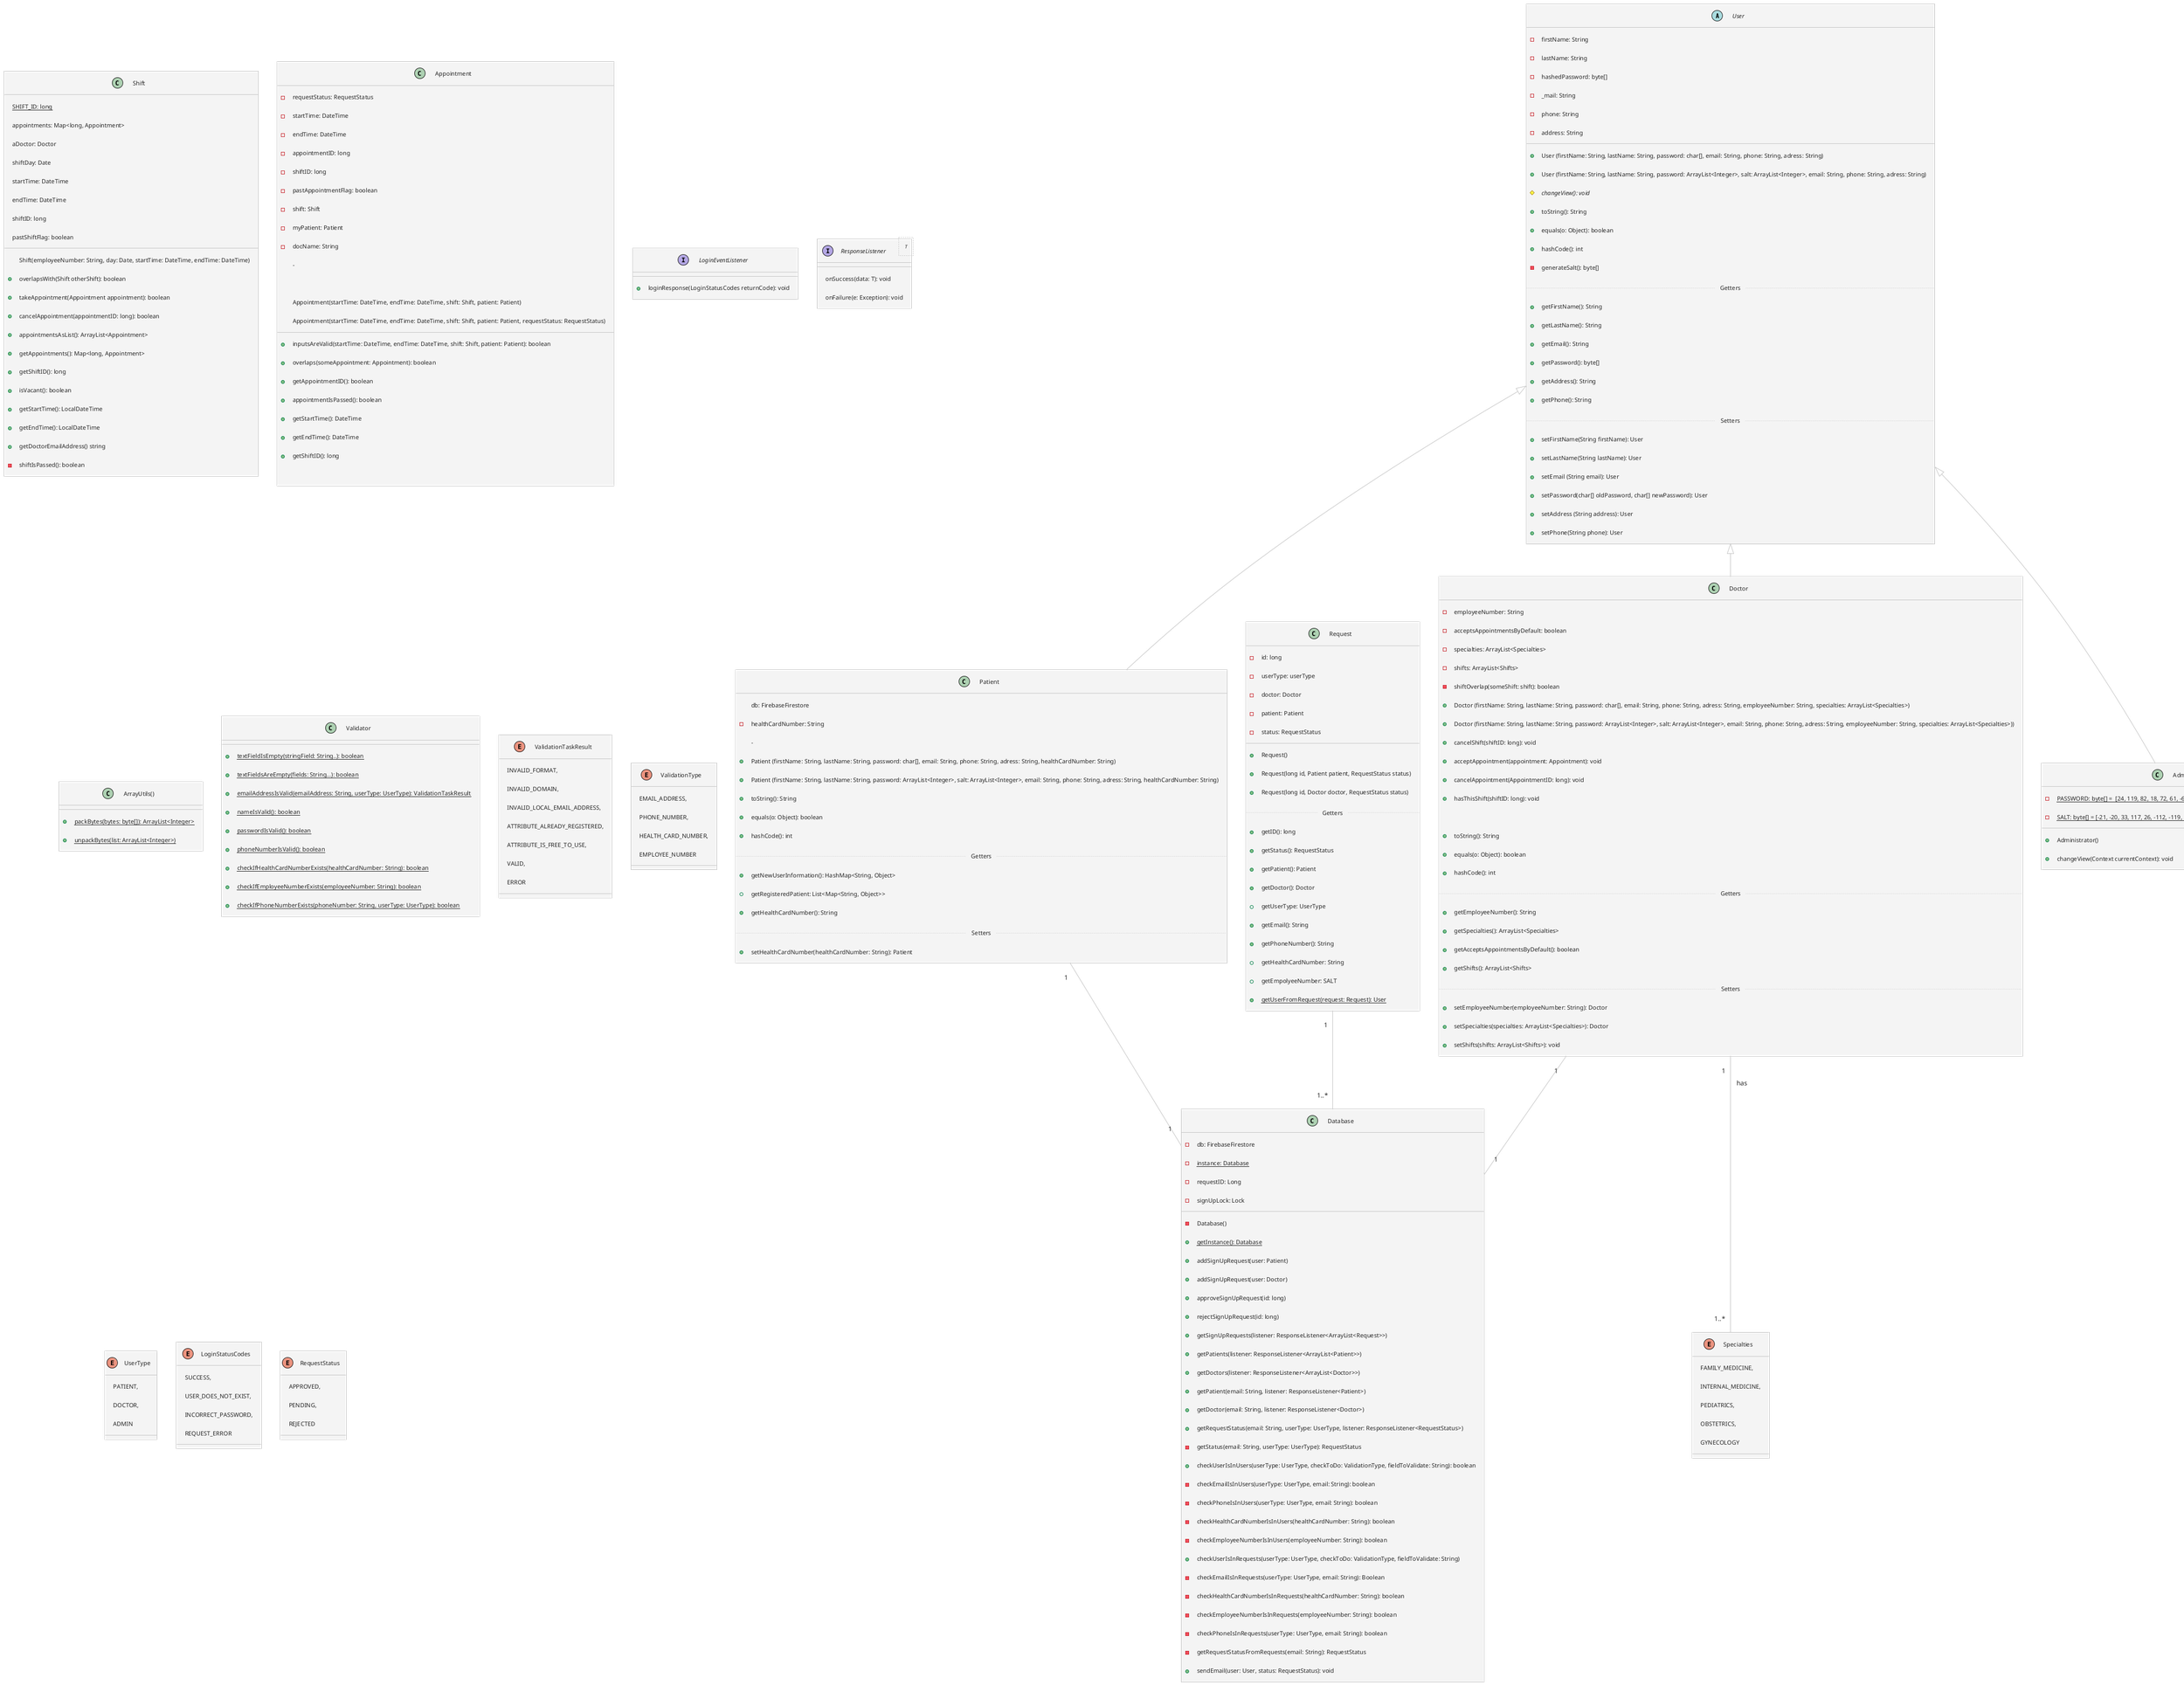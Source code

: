 @startuml
!theme carbon-gray
abstract class User {
	-firstName: String
	-lastName: String
	-hashedPassword: byte[]
	-_mail: String
	-phone: String
	-address: String
	__
	+User (firstName: String, lastName: String, password: char[], email: String, phone: String, adress: String)
	+User (firstName: String, lastName: String, password: ArrayList<Integer>, salt: ArrayList<Integer>, email: String, phone: String, adress: String)
	#{abstract} changeView(): void
	+toString(): String
	+equals(o: Object): boolean
	+hashCode(): int
	-generateSalt(): byte[]
	..Getters..
	+getFirstName(): String
	+getLastName(): String
	+getEmail(): String
	+getPassword(): byte[]
	+getAddress(): String
	+getPhone(): String
	..Setters..
	+setFirstName(String firstName): User
	+setLastName(String lastName): User
	+setEmail (String email): User
	+setPassword(char[] oldPassword, char[] newPassword): User
	+setAddress (String address): User
	+setPhone(String phone): User
}


class Patient extends User {
	db: FirebaseFirestore
	-healthCardNumber: String
	-
	+Patient (firstName: String, lastName: String, password: char[], email: String, phone: String, adress: String, healthCardNumber: String)
	+Patient (firstName: String, lastName: String, password: ArrayList<Integer>, salt: ArrayList<Integer>, email: String, phone: String, adress: String, healthCardNumber: String)
	+toString(): String
	+equals(o: Object): boolean
	+hashCode(): int
	..Getters..
	+getNewUserInformation(): HashMap<String, Object>
	+getRegisteredPatient: List<Map<String, Object>>
	+getHealthCardNumber(): String
	..Setters..
	+setHealthCardNumber(healthCardNumber: String): Patient
}
class Doctor extends User {
	-employeeNumber: String
	-acceptsAppointmentsByDefault: boolean
	-specialties: ArrayList<Specialties>
	-shifts: ArrayList<Shifts>
	-shiftOverlap(someShift: shift): boolean
	+Doctor (firstName: String, lastName: String, password: char[], email: String, phone: String, adress: String, employeeNumber: String, specialties: ArrayList<Specialties>)
	+ Doctor (firstName: String, lastName: String, password: ArrayList<Integer>, salt: ArrayList<Integer>, email: String, phone: String, adress: String, employeeNumber: String, specialties: ArrayList<Specialties>))
	+cancelShift(shiftID: long): void
	+acceptAppointment(appointment: Appointment): void
	+cancelAppointment(AppointmentID: long): void
	+hasThisShift(shiftID: long): void

	+toString(): String
	+equals(o: Object): boolean
	+hashCode(): int
	..Getters..
	+getEmployeeNumber(): String
	+getSpecialties(): ArrayList<Specialties>
	+getAcceptsAppointmentsByDefault(): boolean
	+getShifts(): ArrayList<Shifts>
	..Setters..
	+setEmployeeNumber(employeeNumber: String): Doctor
	+setSpecialties(specialties: ArrayList<Specialties>): Doctor
	+setShifts(shifts: ArrayList<Shifts>): void
}
class Shift {
    {static} SHIFT_ID: long
    appointments: Map<long, Appointment>
    aDoctor: Doctor
    shiftDay: Date
    startTime: DateTime
    endTime: DateTime
    shiftID: long
    pastShiftFlag: boolean
    --
    Shift(employeeNumber: String, day: Date, startTime: DateTime, endTime: DateTime)
    +overlapsWith(Shift otherShift): boolean
    +takeAppointment(Appointment appointment): boolean
    +cancelAppointment(appointmentID: long): boolean
    +appointmentsAsList(): ArrayList<Appointment>
    +getAppointments(): Map<long, Appointment>
    +getShiftID(): long
    +isVacant(): boolean
    +getStartTime(): LocalDateTime
    +getEndTime(): LocalDateTime
    +getDoctorEmailAddress() string
    -shiftIsPassed(): boolean
}
class Appointment {
    -requestStatus: RequestStatus
    -startTime: DateTime
    -endTime: DateTime
    -appointmentID: long
    -shiftID: long
    -pastAppointmentFlag: boolean
    -shift: Shift
    -myPatient: Patient
    -docName: String
    -

    Appointment(startTime: DateTime, endTime: DateTime, shift: Shift, patient: Patient)
    Appointment(startTime: DateTime, endTime: DateTime, shift: Shift, patient: Patient, requestStatus: RequestStatus)
    --
    +inputsAreValid(startTime: DateTime, endTime: DateTime, shift: Shift, patient: Patient): boolean
    +overlaps(someAppointment: Appointment): boolean
    +getAppointmentID(): boolean
    +appointmentIsPassed(): boolean
    +getStartTime(): DateTime
    +getEndTime(): DateTime
    +getShiftID(): long

}
class Administrator extends User {
	-{static} PASSWORD: byte[] =  [24, 119, 82, 18, 72, 61, -68, -20, 6, 24, -96, -33, 41, 103, -43, -84]{read-only}
	-{static} SALT: byte[] = [-21, -20, 33, 117, 26, -112, -119, 124, -47, -58, 73, -106, 10, -5, -82, 18]{read-only}
	+Administrator()
	+changeView(Context currentContext): void
}
interface "ResponseListener<RequestStatus>" as ResponseListener_RequestStatus
ResponseListener_RequestStatus <|-- Login
class Login {
	+Login(email: String, password: char[], userType: UserType, currentContext: Context, LoginEventListener loginEventListener)
	+attemptLogin(): void
	-attemptLogin(email: String, password: char[], userType: UserType, currentContext: Context, user: User)
	+onSuccess(requestStatus: RequestStatus)
	+onFailure(error: Exception): void
	+{static}hashPassword(password: char[], salt: byte[]): byte[]
}
interface LoginEventListener {
	+loginResponse(LoginStatusCodes returnCode): void
}
interface ResponseListener<T> {
	onSuccess(data: T): void
	onFailure(e: Exception): void
}
class ArrayUtils() {
	+{static} packBytes(bytes: byte[]): ArrayList<Integer>
	+{static} unpackBytes(list: ArrayList<Integer>)
}
class Database {
	-db: FirebaseFirestore
	-{static} instance: Database
	-requestID: Long
	-signUpLock: Lock
	-Database()
	+{static}getInstance(): Database
	+addSignUpRequest(user: Patient)
	+addSignUpRequest(user: Doctor)
	+approveSignUpRequest(id: long)
	+rejectSignUpRequest(id: long)
	+getSignUpRequests(listener: ResponseListener<ArrayList<Request>>)
	+getPatients(listener: ResponseListener<ArrayList<Patient>>)
	+getDoctors(listener: ResponseListener<ArrayList<Doctor>>)
	+getPatient(email: String, listener: ResponseListener<Patient>)
	+getDoctor(email: String, listener: ResponseListener<Doctor>)
	+getRequestStatus(email: String, userType: UserType, listener: ResponseListener<RequestStatus>)
	-getStatus(email: String, userType: UserType): RequestStatus
	+checkUserIsInUsers(userType: UserType, checkToDo: ValidationType, fieldToValidate: String): boolean
	-checkEmailIsInUsers(userType: UserType, email: String): boolean
	-checkPhoneIsInUsers(userType: UserType, email: String): boolean
	-checkHealthCardNumberIsInUsers(healthCardNumber: String): boolean
	-checkEmployeeNumberIsInUsers(employeeNumber: String): boolean
	+checkUserIsInRequests(userType: UserType, checkToDo: ValidationType, fieldToValidate: String)
	-checkEmailIsInRequests(userType: UserType, email: String): Boolean
	-checkHealthCardNumberIsInRequests(healthCardNumber: String): boolean
	-checkEmployeeNumberIsInRequests(employeeNumber: String): boolean
	-checkPhoneIsInRequests(userType: UserType, email: String): boolean
	-getRequestStatusFromRequests(email: String): RequestStatus
	+sendEmail(user: User, status: RequestStatus): void
}
class Request {
	-id: long
	-userType: userType
	-doctor: Doctor
	-patient: Patient
	-status: RequestStatus
	--
	+Request()
	+Request(long id, Patient patient, RequestStatus status)
	+Request(long id, Doctor doctor, RequestStatus status)
	..Getters..
	+getID(): long
	+getStatus(): RequestStatus
	+getPatient(): Patient
	+getDoctor(): Doctor
	+getUserType: UserType
	+getEmail(): String
	+getPhoneNumber(): String
	+getHealthCardNumber: String
	+getEmpolyeeNumber: SALT
	+{static}getUserFromRequest(request: Request): User
}
class Validator {
	+{static}textFieldIsEmpty(stringField: String..): boolean
	+{static}textFieldsAreEmpty(fields: String...): boolean
	+{static}emailAddressIsValid(emailAddress: String, userType: UserType): ValidationTaskResult
	+{static}nameIsValid(): boolean
	+{static}passwordIsValid(): boolean
	+{static}phoneNumberIsValid(): boolean
	+{static}checkIfHealthCardNumberExists(healthCardNumber: String): boolean
	+{static}checkIfEmployeeNumberExists(employeeNumber: String): boolean
	+{static}checkIfPhoneNumberExists(phoneNumber: String, userType: UserType): boolean
}
enum ValidationTaskResult {
        INVALID_FORMAT,
        INVALID_DOMAIN,
        INVALID_LOCAL_EMAIL_ADDRESS,
        ATTRIBUTE_ALREADY_REGISTERED,
        ATTRIBUTE_IS_FREE_TO_USE,
        VALID,
        ERROR
}
enum ValidationType {
    EMAIL_ADDRESS,
    PHONE_NUMBER,
    HEALTH_CARD_NUMBER,
    EMPLOYEE_NUMBER
}
enum Specialties {
	FAMILY_MEDICINE,
	INTERNAL_MEDICINE,
	PEDIATRICS,
	OBSTETRICS,
	GYNECOLOGY
}
enum UserType {
	PATIENT,
	DOCTOR,
	ADMIN
}

enum LoginStatusCodes {
    SUCCESS,
    USER_DOES_NOT_EXIST,
    INCORRECT_PASSWORD,
	REQUEST_ERROR
}
enum RequestStatus {
    APPROVED,
    PENDING,
    REJECTED
}

Doctor "1" -- "1..*" Specialties : has
Doctor "1" -- "1" Database
Patient "1" -- "1" Database
Request "1" -- "1..*" Database
@enduml
